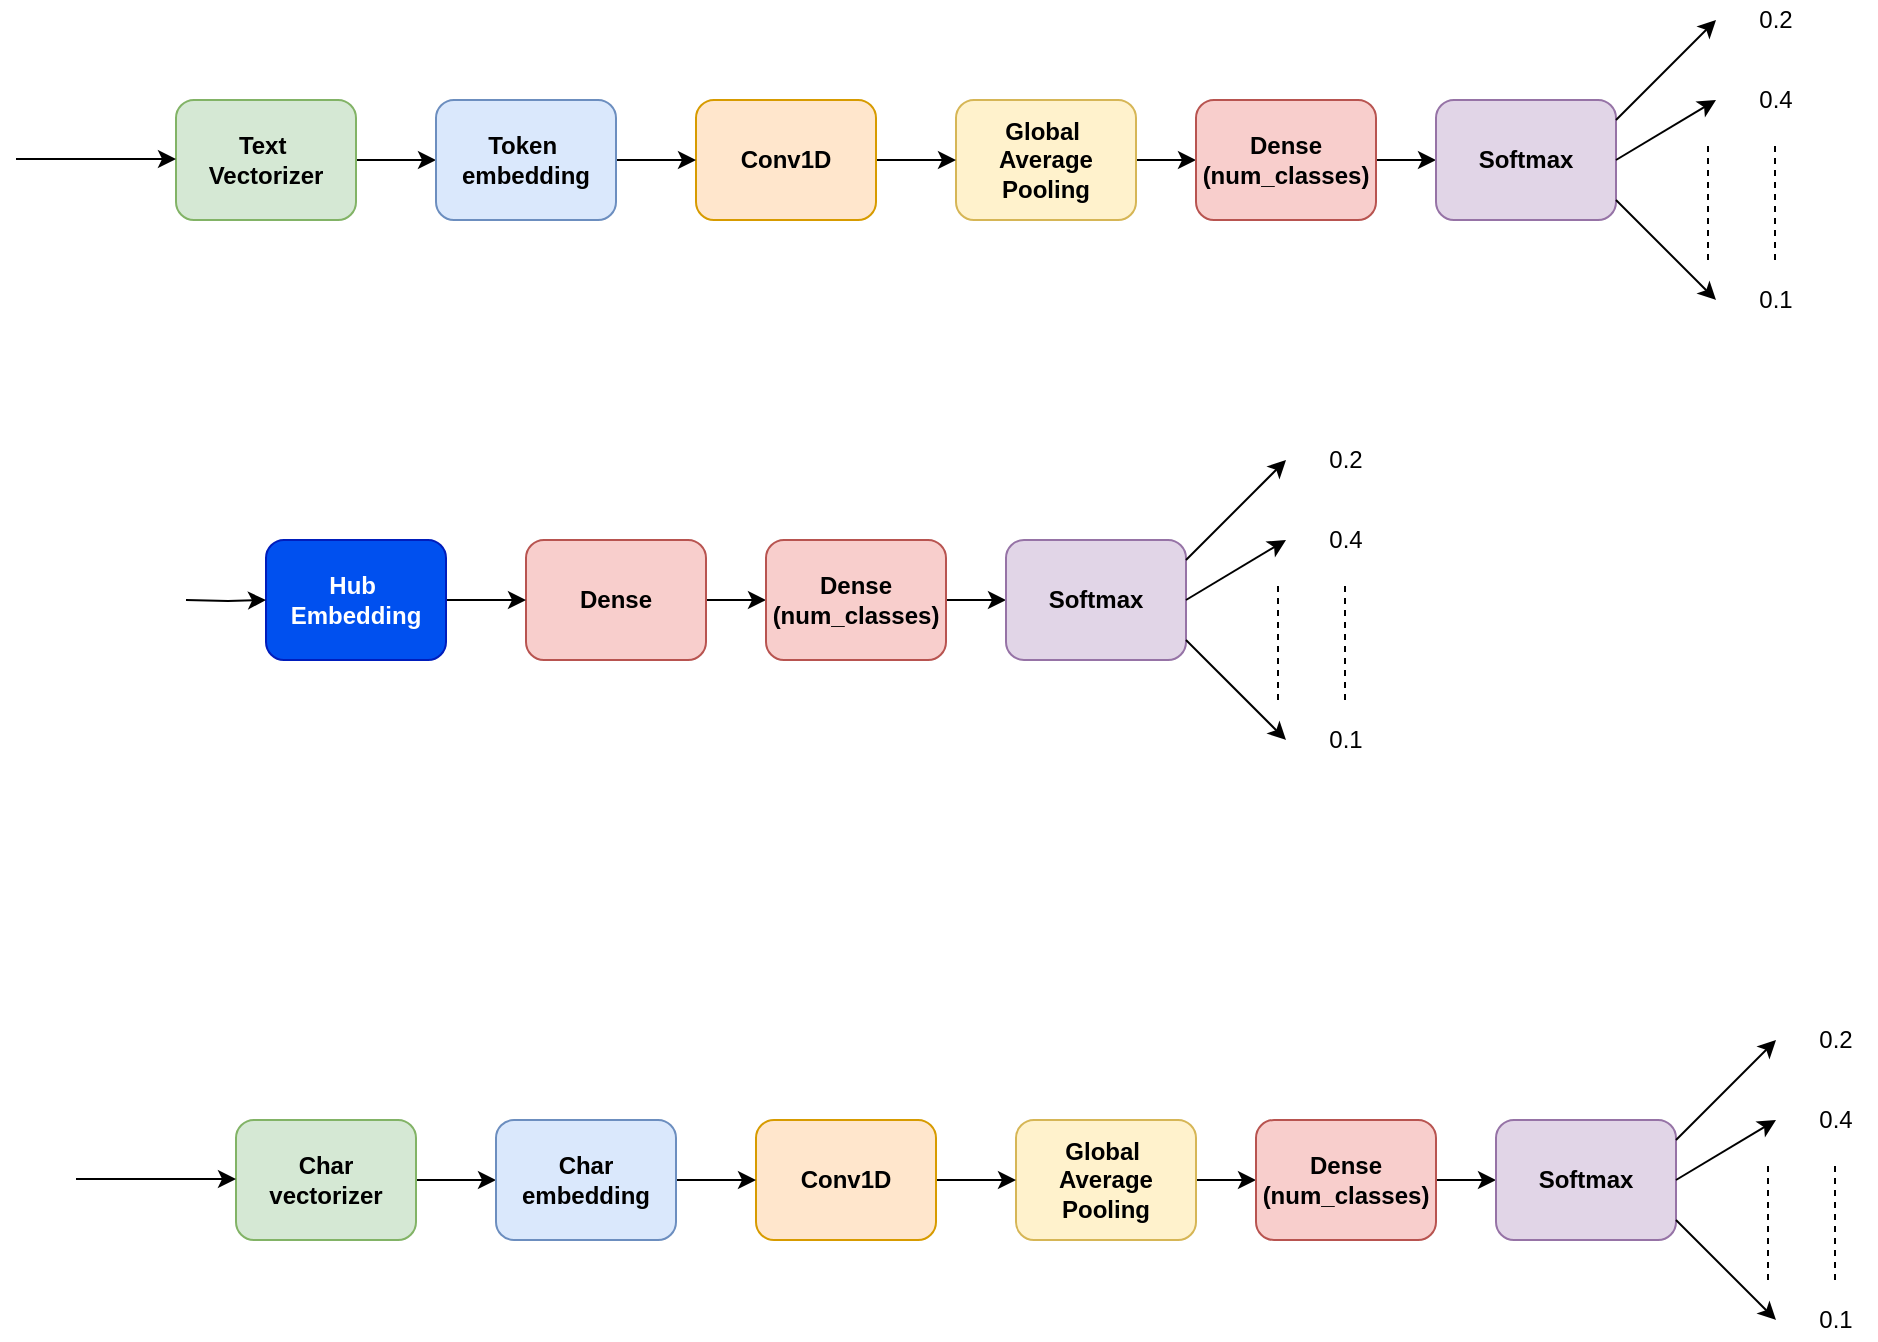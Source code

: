 <mxfile version="13.0.3" type="device"><diagram id="C5RBs43oDa-KdzZeNtuy" name="Page-1"><mxGraphModel dx="1929" dy="636" grid="1" gridSize="10" guides="1" tooltips="1" connect="1" arrows="1" fold="1" page="1" pageScale="1" pageWidth="827" pageHeight="1169" math="0" shadow="0"><root><mxCell id="WIyWlLk6GJQsqaUBKTNV-0"/><mxCell id="WIyWlLk6GJQsqaUBKTNV-1" parent="WIyWlLk6GJQsqaUBKTNV-0"/><mxCell id="HkUtrsGrEri6hSkbv9Ml-6" value="" style="edgeStyle=orthogonalEdgeStyle;rounded=0;orthogonalLoop=1;jettySize=auto;html=1;" edge="1" parent="WIyWlLk6GJQsqaUBKTNV-1" source="HkUtrsGrEri6hSkbv9Ml-0" target="HkUtrsGrEri6hSkbv9Ml-3"><mxGeometry relative="1" as="geometry"/></mxCell><mxCell id="HkUtrsGrEri6hSkbv9Ml-0" value="&lt;b&gt;Text&amp;nbsp;&lt;br&gt;Vectorizer&lt;/b&gt;" style="rounded=1;whiteSpace=wrap;html=1;fillColor=#d5e8d4;strokeColor=#82b366;" vertex="1" parent="WIyWlLk6GJQsqaUBKTNV-1"><mxGeometry x="60" y="100" width="90" height="60" as="geometry"/></mxCell><mxCell id="HkUtrsGrEri6hSkbv9Ml-9" value="" style="edgeStyle=orthogonalEdgeStyle;rounded=0;orthogonalLoop=1;jettySize=auto;html=1;" edge="1" parent="WIyWlLk6GJQsqaUBKTNV-1" source="HkUtrsGrEri6hSkbv9Ml-1" target="HkUtrsGrEri6hSkbv9Ml-4"><mxGeometry relative="1" as="geometry"/></mxCell><mxCell id="HkUtrsGrEri6hSkbv9Ml-1" value="&lt;b&gt;Global&amp;nbsp;&lt;br&gt;Average&lt;br&gt;Pooling&lt;/b&gt;" style="rounded=1;whiteSpace=wrap;html=1;fillColor=#fff2cc;strokeColor=#d6b656;" vertex="1" parent="WIyWlLk6GJQsqaUBKTNV-1"><mxGeometry x="450" y="100" width="90" height="60" as="geometry"/></mxCell><mxCell id="HkUtrsGrEri6hSkbv9Ml-8" value="" style="edgeStyle=orthogonalEdgeStyle;rounded=0;orthogonalLoop=1;jettySize=auto;html=1;" edge="1" parent="WIyWlLk6GJQsqaUBKTNV-1" source="HkUtrsGrEri6hSkbv9Ml-2" target="HkUtrsGrEri6hSkbv9Ml-1"><mxGeometry relative="1" as="geometry"/></mxCell><mxCell id="HkUtrsGrEri6hSkbv9Ml-2" value="&lt;b&gt;Conv1D&lt;/b&gt;" style="rounded=1;whiteSpace=wrap;html=1;fillColor=#ffe6cc;strokeColor=#d79b00;" vertex="1" parent="WIyWlLk6GJQsqaUBKTNV-1"><mxGeometry x="320" y="100" width="90" height="60" as="geometry"/></mxCell><mxCell id="HkUtrsGrEri6hSkbv9Ml-7" value="" style="edgeStyle=orthogonalEdgeStyle;rounded=0;orthogonalLoop=1;jettySize=auto;html=1;" edge="1" parent="WIyWlLk6GJQsqaUBKTNV-1" source="HkUtrsGrEri6hSkbv9Ml-3" target="HkUtrsGrEri6hSkbv9Ml-2"><mxGeometry relative="1" as="geometry"/></mxCell><mxCell id="HkUtrsGrEri6hSkbv9Ml-3" value="&lt;b&gt;Token&amp;nbsp;&lt;br&gt;embedding&lt;/b&gt;" style="rounded=1;whiteSpace=wrap;html=1;fillColor=#dae8fc;strokeColor=#6c8ebf;" vertex="1" parent="WIyWlLk6GJQsqaUBKTNV-1"><mxGeometry x="190" y="100" width="90" height="60" as="geometry"/></mxCell><mxCell id="HkUtrsGrEri6hSkbv9Ml-10" value="" style="edgeStyle=orthogonalEdgeStyle;rounded=0;orthogonalLoop=1;jettySize=auto;html=1;" edge="1" parent="WIyWlLk6GJQsqaUBKTNV-1" source="HkUtrsGrEri6hSkbv9Ml-4" target="HkUtrsGrEri6hSkbv9Ml-5"><mxGeometry relative="1" as="geometry"/></mxCell><mxCell id="HkUtrsGrEri6hSkbv9Ml-4" value="&lt;b&gt;Dense&lt;br&gt;(num_classes)&lt;/b&gt;" style="rounded=1;whiteSpace=wrap;html=1;fillColor=#f8cecc;strokeColor=#b85450;" vertex="1" parent="WIyWlLk6GJQsqaUBKTNV-1"><mxGeometry x="570" y="100" width="90" height="60" as="geometry"/></mxCell><mxCell id="HkUtrsGrEri6hSkbv9Ml-5" value="&lt;b&gt;Softmax&lt;/b&gt;" style="rounded=1;whiteSpace=wrap;html=1;fillColor=#e1d5e7;strokeColor=#9673a6;" vertex="1" parent="WIyWlLk6GJQsqaUBKTNV-1"><mxGeometry x="690" y="100" width="90" height="60" as="geometry"/></mxCell><mxCell id="HkUtrsGrEri6hSkbv9Ml-13" value="" style="endArrow=classic;html=1;" edge="1" parent="WIyWlLk6GJQsqaUBKTNV-1"><mxGeometry width="50" height="50" relative="1" as="geometry"><mxPoint x="-20" y="129.5" as="sourcePoint"/><mxPoint x="60" y="129.5" as="targetPoint"/></mxGeometry></mxCell><mxCell id="HkUtrsGrEri6hSkbv9Ml-17" value="" style="endArrow=classic;html=1;" edge="1" parent="WIyWlLk6GJQsqaUBKTNV-1"><mxGeometry width="50" height="50" relative="1" as="geometry"><mxPoint x="780" y="110" as="sourcePoint"/><mxPoint x="830" y="60" as="targetPoint"/></mxGeometry></mxCell><mxCell id="HkUtrsGrEri6hSkbv9Ml-18" value="" style="endArrow=classic;html=1;" edge="1" parent="WIyWlLk6GJQsqaUBKTNV-1"><mxGeometry width="50" height="50" relative="1" as="geometry"><mxPoint x="780" y="150" as="sourcePoint"/><mxPoint x="830" y="200" as="targetPoint"/></mxGeometry></mxCell><mxCell id="HkUtrsGrEri6hSkbv9Ml-19" value="" style="endArrow=classic;html=1;" edge="1" parent="WIyWlLk6GJQsqaUBKTNV-1"><mxGeometry width="50" height="50" relative="1" as="geometry"><mxPoint x="780" y="130" as="sourcePoint"/><mxPoint x="830" y="100" as="targetPoint"/></mxGeometry></mxCell><mxCell id="HkUtrsGrEri6hSkbv9Ml-20" value="" style="endArrow=none;dashed=1;html=1;" edge="1" parent="WIyWlLk6GJQsqaUBKTNV-1"><mxGeometry width="50" height="50" relative="1" as="geometry"><mxPoint x="826" y="180" as="sourcePoint"/><mxPoint x="826" y="120" as="targetPoint"/></mxGeometry></mxCell><mxCell id="HkUtrsGrEri6hSkbv9Ml-21" value="0.2" style="text;html=1;strokeColor=none;fillColor=none;align=center;verticalAlign=middle;whiteSpace=wrap;rounded=0;" vertex="1" parent="WIyWlLk6GJQsqaUBKTNV-1"><mxGeometry x="840" y="50" width="40" height="20" as="geometry"/></mxCell><mxCell id="HkUtrsGrEri6hSkbv9Ml-23" value="0.4&lt;br&gt;" style="text;html=1;strokeColor=none;fillColor=none;align=center;verticalAlign=middle;whiteSpace=wrap;rounded=0;" vertex="1" parent="WIyWlLk6GJQsqaUBKTNV-1"><mxGeometry x="840" y="90" width="40" height="20" as="geometry"/></mxCell><mxCell id="HkUtrsGrEri6hSkbv9Ml-26" value="" style="endArrow=none;dashed=1;html=1;" edge="1" parent="WIyWlLk6GJQsqaUBKTNV-1"><mxGeometry width="50" height="50" relative="1" as="geometry"><mxPoint x="859.5" y="180" as="sourcePoint"/><mxPoint x="859.5" y="120" as="targetPoint"/></mxGeometry></mxCell><mxCell id="HkUtrsGrEri6hSkbv9Ml-27" value="0.1" style="text;html=1;strokeColor=none;fillColor=none;align=center;verticalAlign=middle;whiteSpace=wrap;rounded=0;" vertex="1" parent="WIyWlLk6GJQsqaUBKTNV-1"><mxGeometry x="840" y="190" width="40" height="20" as="geometry"/></mxCell><mxCell id="HkUtrsGrEri6hSkbv9Ml-30" value="" style="edgeStyle=orthogonalEdgeStyle;rounded=0;orthogonalLoop=1;jettySize=auto;html=1;" edge="1" parent="WIyWlLk6GJQsqaUBKTNV-1" source="HkUtrsGrEri6hSkbv9Ml-31" target="HkUtrsGrEri6hSkbv9Ml-37"><mxGeometry relative="1" as="geometry"/></mxCell><mxCell id="HkUtrsGrEri6hSkbv9Ml-31" value="&lt;b&gt;Dense&lt;/b&gt;" style="rounded=1;whiteSpace=wrap;html=1;fillColor=#f8cecc;strokeColor=#b85450;" vertex="1" parent="WIyWlLk6GJQsqaUBKTNV-1"><mxGeometry x="235" y="320" width="90" height="60" as="geometry"/></mxCell><mxCell id="HkUtrsGrEri6hSkbv9Ml-32" value="" style="edgeStyle=orthogonalEdgeStyle;rounded=0;orthogonalLoop=1;jettySize=auto;html=1;" edge="1" parent="WIyWlLk6GJQsqaUBKTNV-1" source="HkUtrsGrEri6hSkbv9Ml-33" target="HkUtrsGrEri6hSkbv9Ml-31"><mxGeometry relative="1" as="geometry"/></mxCell><mxCell id="HkUtrsGrEri6hSkbv9Ml-33" value="&lt;b&gt;Hub&amp;nbsp;&lt;br&gt;Embedding&lt;br&gt;&lt;/b&gt;" style="rounded=1;whiteSpace=wrap;html=1;fillColor=#0050ef;strokeColor=#001DBC;fontColor=#ffffff;" vertex="1" parent="WIyWlLk6GJQsqaUBKTNV-1"><mxGeometry x="105" y="320" width="90" height="60" as="geometry"/></mxCell><mxCell id="HkUtrsGrEri6hSkbv9Ml-34" value="" style="edgeStyle=orthogonalEdgeStyle;rounded=0;orthogonalLoop=1;jettySize=auto;html=1;" edge="1" parent="WIyWlLk6GJQsqaUBKTNV-1" target="HkUtrsGrEri6hSkbv9Ml-33"><mxGeometry relative="1" as="geometry"><mxPoint x="65" y="350" as="sourcePoint"/></mxGeometry></mxCell><mxCell id="HkUtrsGrEri6hSkbv9Ml-36" value="" style="edgeStyle=orthogonalEdgeStyle;rounded=0;orthogonalLoop=1;jettySize=auto;html=1;" edge="1" parent="WIyWlLk6GJQsqaUBKTNV-1" source="HkUtrsGrEri6hSkbv9Ml-37" target="HkUtrsGrEri6hSkbv9Ml-38"><mxGeometry relative="1" as="geometry"/></mxCell><mxCell id="HkUtrsGrEri6hSkbv9Ml-37" value="&lt;b&gt;Dense&lt;br&gt;(num_classes)&lt;/b&gt;" style="rounded=1;whiteSpace=wrap;html=1;fillColor=#f8cecc;strokeColor=#b85450;" vertex="1" parent="WIyWlLk6GJQsqaUBKTNV-1"><mxGeometry x="355" y="320" width="90" height="60" as="geometry"/></mxCell><mxCell id="HkUtrsGrEri6hSkbv9Ml-38" value="&lt;b&gt;Softmax&lt;/b&gt;" style="rounded=1;whiteSpace=wrap;html=1;fillColor=#e1d5e7;strokeColor=#9673a6;" vertex="1" parent="WIyWlLk6GJQsqaUBKTNV-1"><mxGeometry x="475" y="320" width="90" height="60" as="geometry"/></mxCell><mxCell id="HkUtrsGrEri6hSkbv9Ml-40" value="" style="endArrow=classic;html=1;" edge="1" parent="WIyWlLk6GJQsqaUBKTNV-1"><mxGeometry width="50" height="50" relative="1" as="geometry"><mxPoint x="565" y="330" as="sourcePoint"/><mxPoint x="615" y="280" as="targetPoint"/></mxGeometry></mxCell><mxCell id="HkUtrsGrEri6hSkbv9Ml-41" value="" style="endArrow=classic;html=1;" edge="1" parent="WIyWlLk6GJQsqaUBKTNV-1"><mxGeometry width="50" height="50" relative="1" as="geometry"><mxPoint x="565" y="370" as="sourcePoint"/><mxPoint x="615" y="420" as="targetPoint"/></mxGeometry></mxCell><mxCell id="HkUtrsGrEri6hSkbv9Ml-42" value="" style="endArrow=classic;html=1;" edge="1" parent="WIyWlLk6GJQsqaUBKTNV-1"><mxGeometry width="50" height="50" relative="1" as="geometry"><mxPoint x="565" y="350" as="sourcePoint"/><mxPoint x="615" y="320" as="targetPoint"/></mxGeometry></mxCell><mxCell id="HkUtrsGrEri6hSkbv9Ml-43" value="" style="endArrow=none;dashed=1;html=1;" edge="1" parent="WIyWlLk6GJQsqaUBKTNV-1"><mxGeometry width="50" height="50" relative="1" as="geometry"><mxPoint x="611" y="400" as="sourcePoint"/><mxPoint x="611" y="340" as="targetPoint"/></mxGeometry></mxCell><mxCell id="HkUtrsGrEri6hSkbv9Ml-44" value="0.2" style="text;html=1;strokeColor=none;fillColor=none;align=center;verticalAlign=middle;whiteSpace=wrap;rounded=0;" vertex="1" parent="WIyWlLk6GJQsqaUBKTNV-1"><mxGeometry x="625" y="270" width="40" height="20" as="geometry"/></mxCell><mxCell id="HkUtrsGrEri6hSkbv9Ml-45" value="0.4&lt;br&gt;" style="text;html=1;strokeColor=none;fillColor=none;align=center;verticalAlign=middle;whiteSpace=wrap;rounded=0;" vertex="1" parent="WIyWlLk6GJQsqaUBKTNV-1"><mxGeometry x="625" y="310" width="40" height="20" as="geometry"/></mxCell><mxCell id="HkUtrsGrEri6hSkbv9Ml-46" value="" style="endArrow=none;dashed=1;html=1;" edge="1" parent="WIyWlLk6GJQsqaUBKTNV-1"><mxGeometry width="50" height="50" relative="1" as="geometry"><mxPoint x="644.5" y="400" as="sourcePoint"/><mxPoint x="644.5" y="340" as="targetPoint"/></mxGeometry></mxCell><mxCell id="HkUtrsGrEri6hSkbv9Ml-47" value="0.1" style="text;html=1;strokeColor=none;fillColor=none;align=center;verticalAlign=middle;whiteSpace=wrap;rounded=0;" vertex="1" parent="WIyWlLk6GJQsqaUBKTNV-1"><mxGeometry x="625" y="410" width="40" height="20" as="geometry"/></mxCell><mxCell id="HkUtrsGrEri6hSkbv9Ml-49" value="" style="edgeStyle=orthogonalEdgeStyle;rounded=0;orthogonalLoop=1;jettySize=auto;html=1;" edge="1" source="HkUtrsGrEri6hSkbv9Ml-50" target="HkUtrsGrEri6hSkbv9Ml-56" parent="WIyWlLk6GJQsqaUBKTNV-1"><mxGeometry relative="1" as="geometry"/></mxCell><mxCell id="HkUtrsGrEri6hSkbv9Ml-50" value="&lt;b&gt;Char &lt;br&gt;vectorizer&lt;br&gt;&lt;/b&gt;" style="rounded=1;whiteSpace=wrap;html=1;fillColor=#d5e8d4;strokeColor=#82b366;" vertex="1" parent="WIyWlLk6GJQsqaUBKTNV-1"><mxGeometry x="90" y="610" width="90" height="60" as="geometry"/></mxCell><mxCell id="HkUtrsGrEri6hSkbv9Ml-51" value="" style="edgeStyle=orthogonalEdgeStyle;rounded=0;orthogonalLoop=1;jettySize=auto;html=1;" edge="1" source="HkUtrsGrEri6hSkbv9Ml-52" target="HkUtrsGrEri6hSkbv9Ml-58" parent="WIyWlLk6GJQsqaUBKTNV-1"><mxGeometry relative="1" as="geometry"/></mxCell><mxCell id="HkUtrsGrEri6hSkbv9Ml-52" value="&lt;b&gt;Global&amp;nbsp;&lt;br&gt;Average&lt;br&gt;Pooling&lt;/b&gt;" style="rounded=1;whiteSpace=wrap;html=1;fillColor=#fff2cc;strokeColor=#d6b656;" vertex="1" parent="WIyWlLk6GJQsqaUBKTNV-1"><mxGeometry x="480" y="610" width="90" height="60" as="geometry"/></mxCell><mxCell id="HkUtrsGrEri6hSkbv9Ml-53" value="" style="edgeStyle=orthogonalEdgeStyle;rounded=0;orthogonalLoop=1;jettySize=auto;html=1;" edge="1" source="HkUtrsGrEri6hSkbv9Ml-54" target="HkUtrsGrEri6hSkbv9Ml-52" parent="WIyWlLk6GJQsqaUBKTNV-1"><mxGeometry relative="1" as="geometry"/></mxCell><mxCell id="HkUtrsGrEri6hSkbv9Ml-54" value="&lt;b&gt;Conv1D&lt;/b&gt;" style="rounded=1;whiteSpace=wrap;html=1;fillColor=#ffe6cc;strokeColor=#d79b00;" vertex="1" parent="WIyWlLk6GJQsqaUBKTNV-1"><mxGeometry x="350" y="610" width="90" height="60" as="geometry"/></mxCell><mxCell id="HkUtrsGrEri6hSkbv9Ml-55" value="" style="edgeStyle=orthogonalEdgeStyle;rounded=0;orthogonalLoop=1;jettySize=auto;html=1;" edge="1" source="HkUtrsGrEri6hSkbv9Ml-56" target="HkUtrsGrEri6hSkbv9Ml-54" parent="WIyWlLk6GJQsqaUBKTNV-1"><mxGeometry relative="1" as="geometry"/></mxCell><mxCell id="HkUtrsGrEri6hSkbv9Ml-56" value="&lt;b&gt;Char &lt;br&gt;embedding&lt;/b&gt;" style="rounded=1;whiteSpace=wrap;html=1;fillColor=#dae8fc;strokeColor=#6c8ebf;" vertex="1" parent="WIyWlLk6GJQsqaUBKTNV-1"><mxGeometry x="220" y="610" width="90" height="60" as="geometry"/></mxCell><mxCell id="HkUtrsGrEri6hSkbv9Ml-57" value="" style="edgeStyle=orthogonalEdgeStyle;rounded=0;orthogonalLoop=1;jettySize=auto;html=1;" edge="1" source="HkUtrsGrEri6hSkbv9Ml-58" target="HkUtrsGrEri6hSkbv9Ml-59" parent="WIyWlLk6GJQsqaUBKTNV-1"><mxGeometry relative="1" as="geometry"/></mxCell><mxCell id="HkUtrsGrEri6hSkbv9Ml-58" value="&lt;b&gt;Dense&lt;br&gt;(num_classes)&lt;/b&gt;" style="rounded=1;whiteSpace=wrap;html=1;fillColor=#f8cecc;strokeColor=#b85450;" vertex="1" parent="WIyWlLk6GJQsqaUBKTNV-1"><mxGeometry x="600" y="610" width="90" height="60" as="geometry"/></mxCell><mxCell id="HkUtrsGrEri6hSkbv9Ml-59" value="&lt;b&gt;Softmax&lt;/b&gt;" style="rounded=1;whiteSpace=wrap;html=1;fillColor=#e1d5e7;strokeColor=#9673a6;" vertex="1" parent="WIyWlLk6GJQsqaUBKTNV-1"><mxGeometry x="720" y="610" width="90" height="60" as="geometry"/></mxCell><mxCell id="HkUtrsGrEri6hSkbv9Ml-60" value="" style="endArrow=classic;html=1;" edge="1" parent="WIyWlLk6GJQsqaUBKTNV-1"><mxGeometry width="50" height="50" relative="1" as="geometry"><mxPoint x="10" y="639.5" as="sourcePoint"/><mxPoint x="90" y="639.5" as="targetPoint"/></mxGeometry></mxCell><mxCell id="HkUtrsGrEri6hSkbv9Ml-61" value="" style="endArrow=classic;html=1;" edge="1" parent="WIyWlLk6GJQsqaUBKTNV-1"><mxGeometry width="50" height="50" relative="1" as="geometry"><mxPoint x="810" y="620" as="sourcePoint"/><mxPoint x="860" y="570" as="targetPoint"/></mxGeometry></mxCell><mxCell id="HkUtrsGrEri6hSkbv9Ml-62" value="" style="endArrow=classic;html=1;" edge="1" parent="WIyWlLk6GJQsqaUBKTNV-1"><mxGeometry width="50" height="50" relative="1" as="geometry"><mxPoint x="810" y="660" as="sourcePoint"/><mxPoint x="860" y="710" as="targetPoint"/></mxGeometry></mxCell><mxCell id="HkUtrsGrEri6hSkbv9Ml-63" value="" style="endArrow=classic;html=1;" edge="1" parent="WIyWlLk6GJQsqaUBKTNV-1"><mxGeometry width="50" height="50" relative="1" as="geometry"><mxPoint x="810" y="640" as="sourcePoint"/><mxPoint x="860" y="610" as="targetPoint"/></mxGeometry></mxCell><mxCell id="HkUtrsGrEri6hSkbv9Ml-64" value="" style="endArrow=none;dashed=1;html=1;" edge="1" parent="WIyWlLk6GJQsqaUBKTNV-1"><mxGeometry width="50" height="50" relative="1" as="geometry"><mxPoint x="856" y="690" as="sourcePoint"/><mxPoint x="856" y="630" as="targetPoint"/></mxGeometry></mxCell><mxCell id="HkUtrsGrEri6hSkbv9Ml-65" value="0.2" style="text;html=1;strokeColor=none;fillColor=none;align=center;verticalAlign=middle;whiteSpace=wrap;rounded=0;" vertex="1" parent="WIyWlLk6GJQsqaUBKTNV-1"><mxGeometry x="870" y="560" width="40" height="20" as="geometry"/></mxCell><mxCell id="HkUtrsGrEri6hSkbv9Ml-66" value="0.4&lt;br&gt;" style="text;html=1;strokeColor=none;fillColor=none;align=center;verticalAlign=middle;whiteSpace=wrap;rounded=0;" vertex="1" parent="WIyWlLk6GJQsqaUBKTNV-1"><mxGeometry x="870" y="600" width="40" height="20" as="geometry"/></mxCell><mxCell id="HkUtrsGrEri6hSkbv9Ml-67" value="" style="endArrow=none;dashed=1;html=1;" edge="1" parent="WIyWlLk6GJQsqaUBKTNV-1"><mxGeometry width="50" height="50" relative="1" as="geometry"><mxPoint x="889.5" y="690" as="sourcePoint"/><mxPoint x="889.5" y="630" as="targetPoint"/></mxGeometry></mxCell><mxCell id="HkUtrsGrEri6hSkbv9Ml-68" value="0.1" style="text;html=1;strokeColor=none;fillColor=none;align=center;verticalAlign=middle;whiteSpace=wrap;rounded=0;" vertex="1" parent="WIyWlLk6GJQsqaUBKTNV-1"><mxGeometry x="870" y="700" width="40" height="20" as="geometry"/></mxCell></root></mxGraphModel></diagram></mxfile>